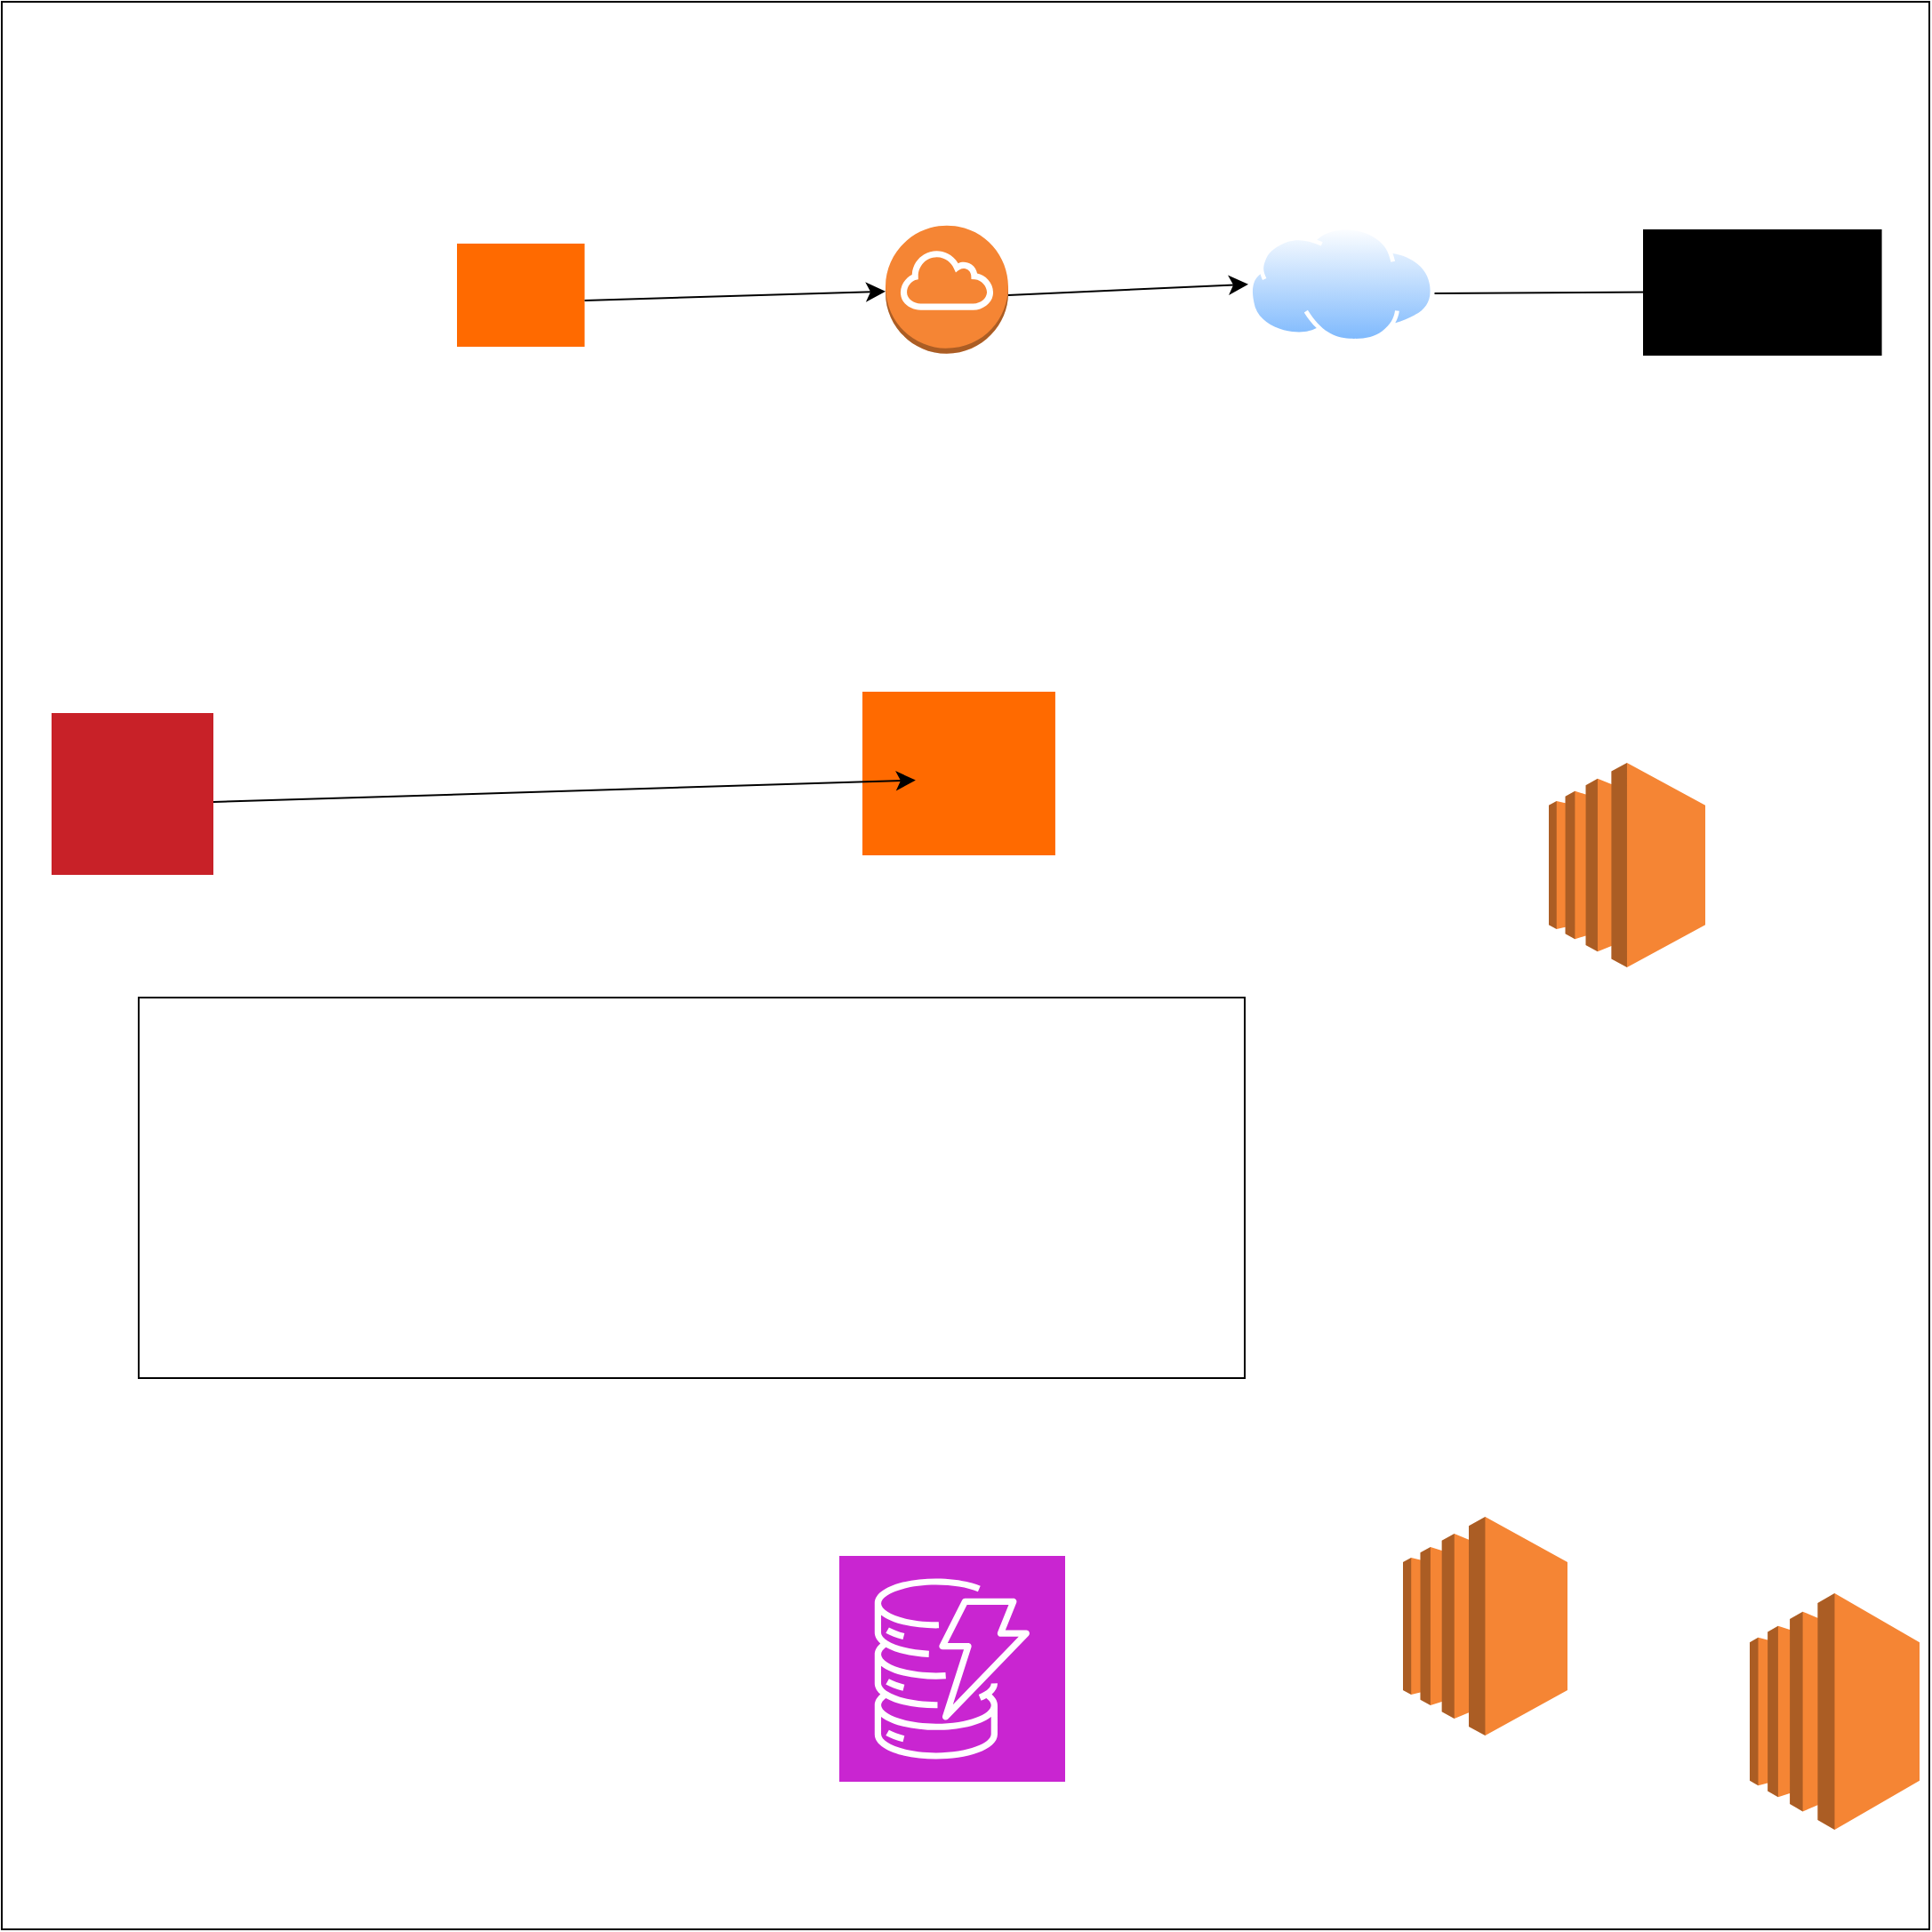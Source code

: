 <mxfile version="27.1.3">
  <diagram name="Page-1" id="HaMe94IBjWMGzadNjbz2">
    <mxGraphModel dx="1852" dy="1216" grid="0" gridSize="10" guides="1" tooltips="1" connect="1" arrows="1" fold="1" page="0" pageScale="1" pageWidth="850" pageHeight="1100" math="0" shadow="0">
      <root>
        <mxCell id="0" />
        <mxCell id="1" parent="0" />
        <mxCell id="FzVYITyVL2Xh-uM-Wurn-4" value="" style="whiteSpace=wrap;html=1;aspect=fixed;" vertex="1" parent="1">
          <mxGeometry x="-237" y="-49" width="1084" height="1084" as="geometry" />
        </mxCell>
        <mxCell id="FzVYITyVL2Xh-uM-Wurn-5" value="" style="points=[];aspect=fixed;html=1;align=center;shadow=0;dashed=0;fillColor=#FF6A00;strokeColor=none;shape=mxgraph.alibaba_cloud.nat_gateway;" vertex="1" parent="1">
          <mxGeometry x="19" y="87" width="71.77" height="58" as="geometry" />
        </mxCell>
        <mxCell id="FzVYITyVL2Xh-uM-Wurn-6" value="" style="outlineConnect=0;dashed=0;verticalLabelPosition=bottom;verticalAlign=top;align=center;html=1;shape=mxgraph.aws3.internet_gateway;fillColor=#F58534;gradientColor=none;" vertex="1" parent="1">
          <mxGeometry x="260" y="76.85" width="69" height="72" as="geometry" />
        </mxCell>
        <mxCell id="FzVYITyVL2Xh-uM-Wurn-7" value="" style="image;aspect=fixed;perimeter=ellipsePerimeter;html=1;align=center;shadow=0;dashed=0;spacingTop=3;image=img/lib/active_directory/internet_cloud.svg;" vertex="1" parent="1">
          <mxGeometry x="464" y="76.85" width="104.76" height="66" as="geometry" />
        </mxCell>
        <mxCell id="FzVYITyVL2Xh-uM-Wurn-8" value="" style="sketch=0;verticalLabelPosition=bottom;sketch=0;aspect=fixed;html=1;verticalAlign=top;strokeColor=none;fillColor=#000000;align=center;outlineConnect=0;pointerEvents=1;shape=mxgraph.citrix2.users;" vertex="1" parent="1">
          <mxGeometry x="686" y="79" width="134.28" height="71" as="geometry" />
        </mxCell>
        <mxCell id="FzVYITyVL2Xh-uM-Wurn-9" value="" style="fillColor=#C82128;aspect=fixed;sketch=0;pointerEvents=1;shadow=0;dashed=0;html=1;strokeColor=none;labelPosition=center;verticalLabelPosition=bottom;outlineConnect=0;verticalAlign=top;align=center;shape=mxgraph.openstack.heat_autoscalinggroup;" vertex="1" parent="1">
          <mxGeometry x="-209" y="351" width="91" height="91" as="geometry" />
        </mxCell>
        <mxCell id="FzVYITyVL2Xh-uM-Wurn-10" value="" style="points=[];aspect=fixed;html=1;align=center;shadow=0;dashed=0;fillColor=#FF6A00;strokeColor=none;shape=mxgraph.alibaba_cloud.alb_application_load_balancer_01;" vertex="1" parent="1">
          <mxGeometry x="247" y="339" width="108.47" height="92" as="geometry" />
        </mxCell>
        <mxCell id="FzVYITyVL2Xh-uM-Wurn-13" value="" style="endArrow=classic;html=1;rounded=0;fontSize=12;startSize=8;endSize=8;curved=1;entryX=0.276;entryY=0.541;entryDx=0;entryDy=0;entryPerimeter=0;" edge="1" parent="1" target="FzVYITyVL2Xh-uM-Wurn-10">
          <mxGeometry width="50" height="50" relative="1" as="geometry">
            <mxPoint x="-118" y="401" as="sourcePoint" />
            <mxPoint x="-68" y="351" as="targetPoint" />
          </mxGeometry>
        </mxCell>
        <mxCell id="FzVYITyVL2Xh-uM-Wurn-14" value="" style="endArrow=classic;html=1;rounded=0;fontSize=12;startSize=8;endSize=8;curved=1;" edge="1" parent="1" target="FzVYITyVL2Xh-uM-Wurn-6">
          <mxGeometry width="50" height="50" relative="1" as="geometry">
            <mxPoint x="90.77" y="119" as="sourcePoint" />
            <mxPoint x="140.77" y="69" as="targetPoint" />
          </mxGeometry>
        </mxCell>
        <mxCell id="FzVYITyVL2Xh-uM-Wurn-15" value="" style="endArrow=classic;html=1;rounded=0;fontSize=12;startSize=8;endSize=8;curved=1;entryX=0;entryY=0.5;entryDx=0;entryDy=0;" edge="1" parent="1" target="FzVYITyVL2Xh-uM-Wurn-7">
          <mxGeometry width="50" height="50" relative="1" as="geometry">
            <mxPoint x="329" y="116" as="sourcePoint" />
            <mxPoint x="379" y="66" as="targetPoint" />
          </mxGeometry>
        </mxCell>
        <mxCell id="FzVYITyVL2Xh-uM-Wurn-16" value="" style="endArrow=classic;html=1;rounded=0;fontSize=12;startSize=8;endSize=8;curved=1;entryX=0.094;entryY=0.495;entryDx=0;entryDy=0;entryPerimeter=0;" edge="1" parent="1" target="FzVYITyVL2Xh-uM-Wurn-8">
          <mxGeometry width="50" height="50" relative="1" as="geometry">
            <mxPoint x="568.76" y="115" as="sourcePoint" />
            <mxPoint x="618.76" y="65" as="targetPoint" />
          </mxGeometry>
        </mxCell>
        <mxCell id="FzVYITyVL2Xh-uM-Wurn-17" value="" style="outlineConnect=0;dashed=0;verticalLabelPosition=bottom;verticalAlign=top;align=center;html=1;shape=mxgraph.aws3.ec2;fillColor=#F58534;gradientColor=none;" vertex="1" parent="1">
          <mxGeometry x="633" y="379" width="88" height="115" as="geometry" />
        </mxCell>
        <mxCell id="FzVYITyVL2Xh-uM-Wurn-18" value="" style="outlineConnect=0;dashed=0;verticalLabelPosition=bottom;verticalAlign=top;align=center;html=1;shape=mxgraph.aws3.ec2;fillColor=#F58534;gradientColor=none;" vertex="1" parent="1">
          <mxGeometry x="551" y="803" width="92.5" height="123" as="geometry" />
        </mxCell>
        <mxCell id="FzVYITyVL2Xh-uM-Wurn-19" value="" style="outlineConnect=0;dashed=0;verticalLabelPosition=bottom;verticalAlign=top;align=center;html=1;shape=mxgraph.aws3.ec2;fillColor=#F58534;gradientColor=none;" vertex="1" parent="1">
          <mxGeometry x="746" y="846" width="95.5" height="133" as="geometry" />
        </mxCell>
        <mxCell id="FzVYITyVL2Xh-uM-Wurn-20" value="" style="sketch=0;points=[[0,0,0],[0.25,0,0],[0.5,0,0],[0.75,0,0],[1,0,0],[0,1,0],[0.25,1,0],[0.5,1,0],[0.75,1,0],[1,1,0],[0,0.25,0],[0,0.5,0],[0,0.75,0],[1,0.25,0],[1,0.5,0],[1,0.75,0]];outlineConnect=0;fontColor=#232F3E;fillColor=#C925D1;strokeColor=#ffffff;dashed=0;verticalLabelPosition=bottom;verticalAlign=top;align=center;html=1;fontSize=12;fontStyle=0;aspect=fixed;shape=mxgraph.aws4.resourceIcon;resIcon=mxgraph.aws4.dynamodb;" vertex="1" parent="1">
          <mxGeometry x="234" y="825" width="127" height="127" as="geometry" />
        </mxCell>
        <mxCell id="FzVYITyVL2Xh-uM-Wurn-21" value="" style="rounded=0;whiteSpace=wrap;html=1;" vertex="1" parent="1">
          <mxGeometry x="-160" y="511" width="622" height="214" as="geometry" />
        </mxCell>
      </root>
    </mxGraphModel>
  </diagram>
</mxfile>
